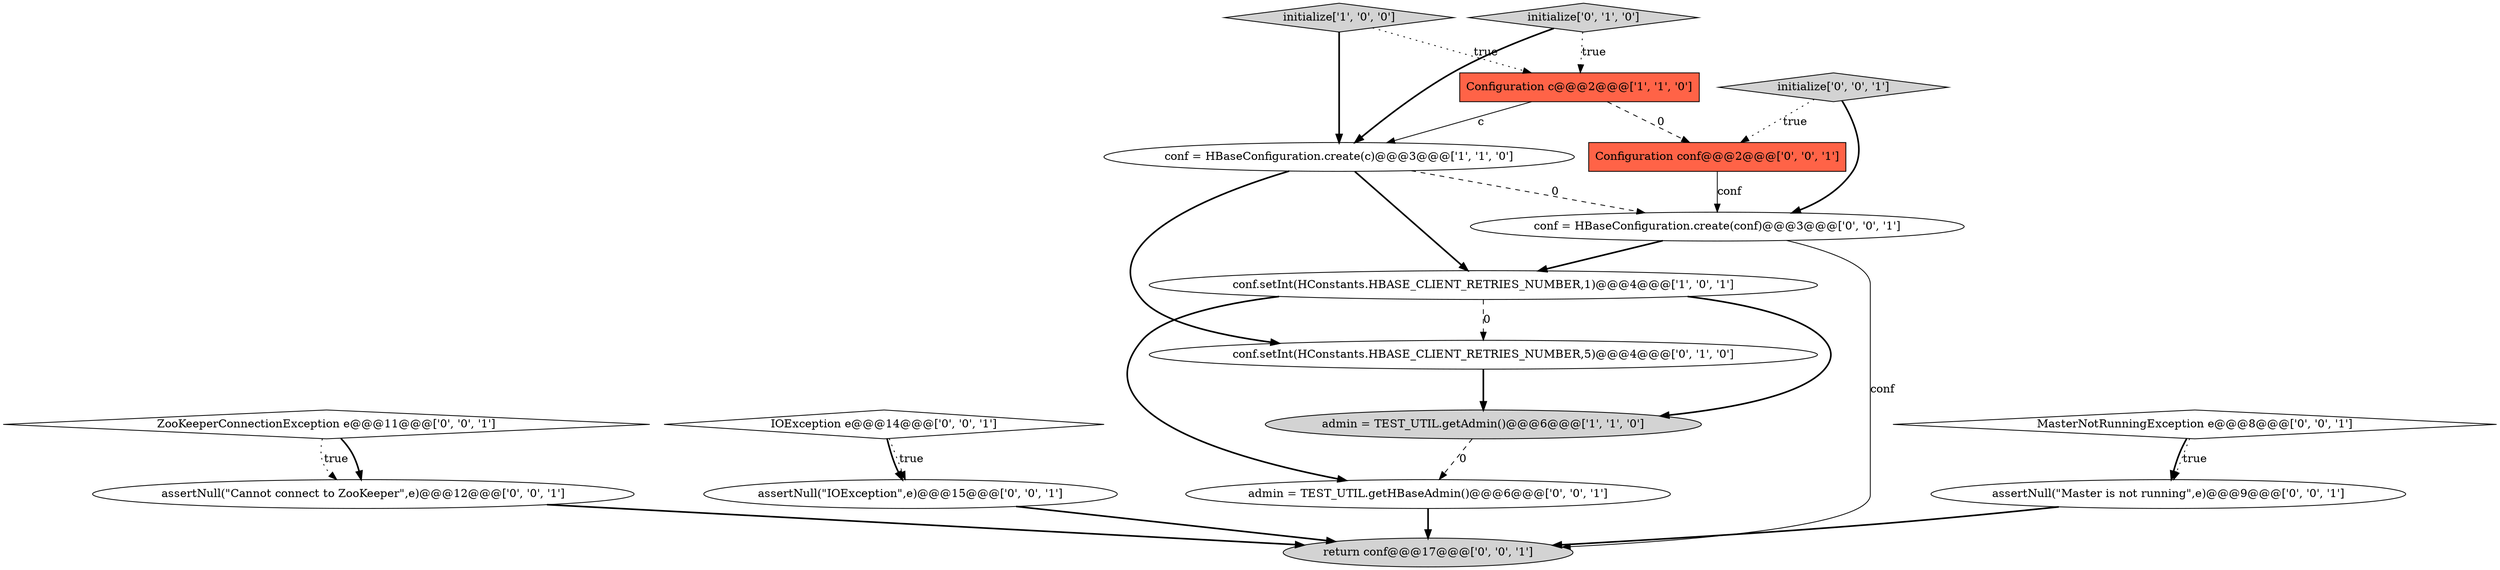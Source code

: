 digraph {
10 [style = filled, label = "assertNull(\"Master is not running\",e)@@@9@@@['0', '0', '1']", fillcolor = white, shape = ellipse image = "AAA0AAABBB3BBB"];
6 [style = filled, label = "conf.setInt(HConstants.HBASE_CLIENT_RETRIES_NUMBER,5)@@@4@@@['0', '1', '0']", fillcolor = white, shape = ellipse image = "AAA1AAABBB2BBB"];
0 [style = filled, label = "admin = TEST_UTIL.getAdmin()@@@6@@@['1', '1', '0']", fillcolor = lightgray, shape = ellipse image = "AAA0AAABBB1BBB"];
8 [style = filled, label = "assertNull(\"Cannot connect to ZooKeeper\",e)@@@12@@@['0', '0', '1']", fillcolor = white, shape = ellipse image = "AAA0AAABBB3BBB"];
9 [style = filled, label = "assertNull(\"IOException\",e)@@@15@@@['0', '0', '1']", fillcolor = white, shape = ellipse image = "AAA0AAABBB3BBB"];
1 [style = filled, label = "initialize['1', '0', '0']", fillcolor = lightgray, shape = diamond image = "AAA0AAABBB1BBB"];
11 [style = filled, label = "MasterNotRunningException e@@@8@@@['0', '0', '1']", fillcolor = white, shape = diamond image = "AAA0AAABBB3BBB"];
5 [style = filled, label = "initialize['0', '1', '0']", fillcolor = lightgray, shape = diamond image = "AAA0AAABBB2BBB"];
12 [style = filled, label = "conf = HBaseConfiguration.create(conf)@@@3@@@['0', '0', '1']", fillcolor = white, shape = ellipse image = "AAA0AAABBB3BBB"];
7 [style = filled, label = "ZooKeeperConnectionException e@@@11@@@['0', '0', '1']", fillcolor = white, shape = diamond image = "AAA0AAABBB3BBB"];
14 [style = filled, label = "initialize['0', '0', '1']", fillcolor = lightgray, shape = diamond image = "AAA0AAABBB3BBB"];
3 [style = filled, label = "Configuration c@@@2@@@['1', '1', '0']", fillcolor = tomato, shape = box image = "AAA0AAABBB1BBB"];
15 [style = filled, label = "Configuration conf@@@2@@@['0', '0', '1']", fillcolor = tomato, shape = box image = "AAA0AAABBB3BBB"];
16 [style = filled, label = "admin = TEST_UTIL.getHBaseAdmin()@@@6@@@['0', '0', '1']", fillcolor = white, shape = ellipse image = "AAA0AAABBB3BBB"];
2 [style = filled, label = "conf.setInt(HConstants.HBASE_CLIENT_RETRIES_NUMBER,1)@@@4@@@['1', '0', '1']", fillcolor = white, shape = ellipse image = "AAA0AAABBB1BBB"];
17 [style = filled, label = "return conf@@@17@@@['0', '0', '1']", fillcolor = lightgray, shape = ellipse image = "AAA0AAABBB3BBB"];
4 [style = filled, label = "conf = HBaseConfiguration.create(c)@@@3@@@['1', '1', '0']", fillcolor = white, shape = ellipse image = "AAA0AAABBB1BBB"];
13 [style = filled, label = "IOException e@@@14@@@['0', '0', '1']", fillcolor = white, shape = diamond image = "AAA0AAABBB3BBB"];
4->6 [style = bold, label=""];
7->8 [style = bold, label=""];
4->12 [style = dashed, label="0"];
11->10 [style = dotted, label="true"];
10->17 [style = bold, label=""];
5->3 [style = dotted, label="true"];
7->8 [style = dotted, label="true"];
12->2 [style = bold, label=""];
12->17 [style = solid, label="conf"];
6->0 [style = bold, label=""];
14->12 [style = bold, label=""];
15->12 [style = solid, label="conf"];
8->17 [style = bold, label=""];
13->9 [style = dotted, label="true"];
5->4 [style = bold, label=""];
4->2 [style = bold, label=""];
2->6 [style = dashed, label="0"];
3->4 [style = solid, label="c"];
0->16 [style = dashed, label="0"];
1->3 [style = dotted, label="true"];
11->10 [style = bold, label=""];
14->15 [style = dotted, label="true"];
9->17 [style = bold, label=""];
3->15 [style = dashed, label="0"];
1->4 [style = bold, label=""];
2->16 [style = bold, label=""];
2->0 [style = bold, label=""];
16->17 [style = bold, label=""];
13->9 [style = bold, label=""];
}
